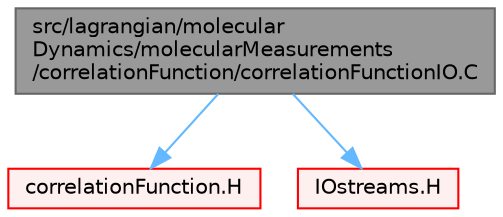 digraph "src/lagrangian/molecularDynamics/molecularMeasurements/correlationFunction/correlationFunctionIO.C"
{
 // LATEX_PDF_SIZE
  bgcolor="transparent";
  edge [fontname=Helvetica,fontsize=10,labelfontname=Helvetica,labelfontsize=10];
  node [fontname=Helvetica,fontsize=10,shape=box,height=0.2,width=0.4];
  Node1 [id="Node000001",label="src/lagrangian/molecular\lDynamics/molecularMeasurements\l/correlationFunction/correlationFunctionIO.C",height=0.2,width=0.4,color="gray40", fillcolor="grey60", style="filled", fontcolor="black",tooltip=" "];
  Node1 -> Node2 [id="edge1_Node000001_Node000002",color="steelblue1",style="solid",tooltip=" "];
  Node2 [id="Node000002",label="correlationFunction.H",height=0.2,width=0.4,color="red", fillcolor="#FFF0F0", style="filled",URL="$correlationFunction_8H.html",tooltip=" "];
  Node1 -> Node177 [id="edge2_Node000001_Node000177",color="steelblue1",style="solid",tooltip=" "];
  Node177 [id="Node000177",label="IOstreams.H",height=0.2,width=0.4,color="red", fillcolor="#FFF0F0", style="filled",URL="$IOstreams_8H.html",tooltip="Useful combination of include files which define Sin, Sout and Serr and the use of IO streams general..."];
}
